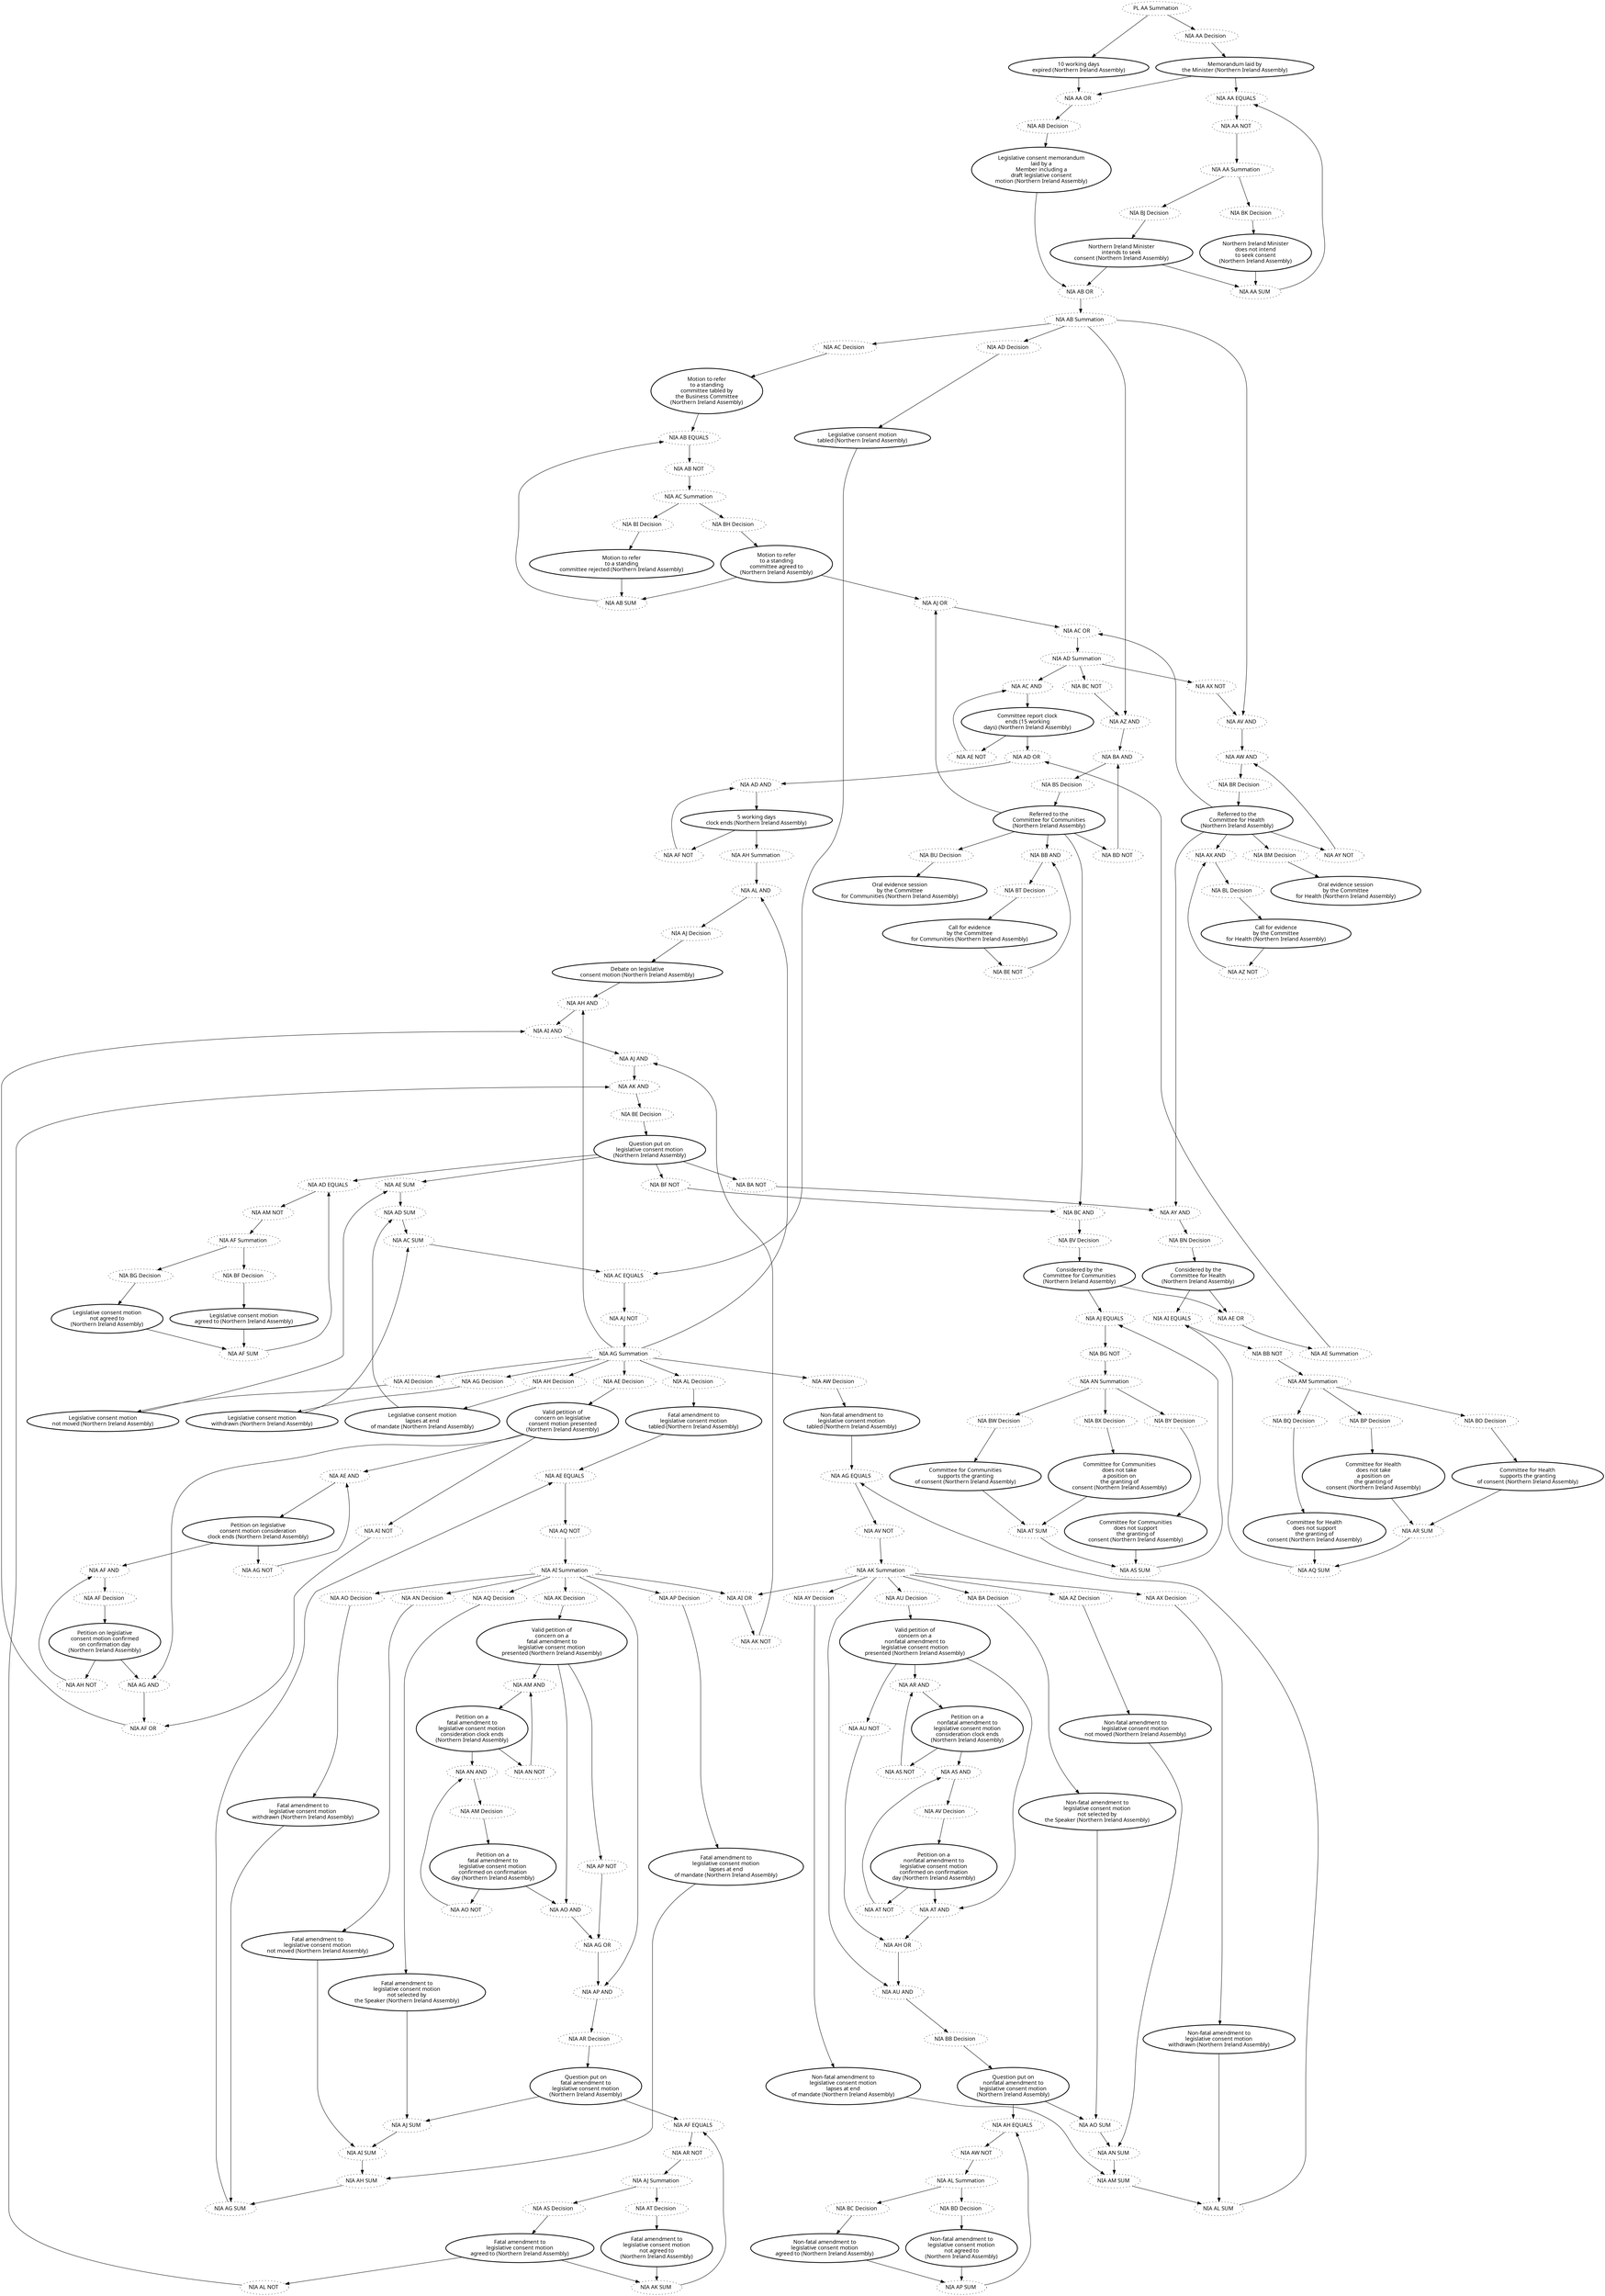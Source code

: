 digraph{graph[fontname="calibri"];node[fontname="calibri"];edge[fontname="calibri"];edge [style=solid, color=black];"1172"->"2605"[label=""];edge[style=solid, color=black];edge [style=solid, color=black];"1172"->"2726"[label=""];edge[style=solid, color=black];edge [style=solid, color=black];"2605"->"2670"[label=""];edge[style=solid, color=black];edge [style=solid, color=black];"2606"->"2670"[label=""];edge[style=solid, color=black];edge [style=solid, color=black];"2606"->"2718"[label=""];edge[style=solid, color=black];edge [style=solid, color=black];"2607"->"2671"[label=""];edge[style=solid, color=black];edge [style=solid, color=black];"2608"->"2702"[label=""];edge[style=solid, color=black];edge [style=solid, color=black];"2608"->"2671"[label=""];edge[style=solid, color=black];edge [style=solid, color=black];"2609"->"2702"[label=""];edge[style=solid, color=black];edge [style=solid, color=black];"2610"->"2719"[label=""];edge[style=solid, color=black];edge [style=solid, color=black];"2611"->"2703"[label=""];edge[style=solid, color=black];edge [style=solid, color=black];"2611"->"4079"[label=""];edge[style=solid, color=black];edge [style=solid, color=black];"2612"->"2703"[label=""];edge[style=solid, color=black];edge [style=solid, color=black];"2613"->"2672"[label=""];edge[style=solid, color=black];edge [style=solid, color=black];"2613"->"3862"[label=""];edge[style=solid, color=black];edge [style=solid, color=black];"2613"->"3868"[label=""];edge[style=solid, color=black];edge [style=solid, color=black];"2613"->"3856"[label=""];edge[style=solid, color=black];edge [style=solid, color=black];"2613"->"3869"[label=""];edge[style=solid, color=black];edge [style=solid, color=black];"2614"->"2683"[label=""];edge[style=solid, color=black];edge [style=solid, color=black];"2614"->"2673"[label=""];edge[style=solid, color=black];edge [style=solid, color=black];"2615"->"2684"[label=""];edge[style=solid, color=black];edge [style=solid, color=black];"2615"->"2766"[label=""];edge[style=solid, color=black];edge [style=solid, color=black];"2616"->"2720"[label=""];edge[style=solid, color=black];edge [style=solid, color=black];"2617"->"2653"[label=""];edge[style=solid, color=black];edge [style=solid, color=black];"2617"->"2655"[label=""];edge[style=solid, color=black];edge [style=solid, color=black];"2617"->"2687"[label=""];edge[style=solid, color=black];edge [style=solid, color=black];"2618"->"2654"[label=""];edge[style=solid, color=black];edge [style=solid, color=black];"2618"->"2685"[label=""];edge[style=solid, color=black];edge [style=solid, color=black];"2619"->"2686"[label=""];edge[style=solid, color=black];edge [style=solid, color=black];"2619"->"2655"[label=""];edge[style=solid, color=black];edge [style=solid, color=black];"2620"->"2704"[label=""];edge[style=solid, color=black];edge [style=solid, color=black];"2621"->"2705"[label=""];edge[style=solid, color=black];edge [style=solid, color=black];"2622"->"2706"[label=""];edge[style=solid, color=black];edge [style=solid, color=black];"2623"->"2706"[label=""];edge[style=solid, color=black];edge [style=solid, color=black];"2623"->"2721"[label=""];edge[style=solid, color=black];edge [style=solid, color=black];"2623"->"3864"[label=""];edge[style=solid, color=black];edge [style=solid, color=black];"2623"->"4088"[label=""];edge[style=solid, color=black];edge [style=solid, color=black];"2624"->"2707"[label=""];edge[style=solid, color=black];edge [style=solid, color=black];"2625"->"2707"[label=""];edge[style=solid, color=black];edge [style=solid, color=black];"2626"->"2656"[label=""];edge[style=solid, color=black];edge [style=solid, color=black];"2627"->"2661"[label=""];edge[style=solid, color=black];edge [style=solid, color=black];"2627"->"2663"[label=""];edge[style=solid, color=black];edge [style=solid, color=black];"2627"->"2694"[label=""];edge[style=solid, color=black];edge [style=solid, color=black];"2628"->"2692"[label=""];edge[style=solid, color=black];edge [style=solid, color=black];"2628"->"2662"[label=""];edge[style=solid, color=black];edge [style=solid, color=black];"2629"->"2693"[label=""];edge[style=solid, color=black];edge [style=solid, color=black];"2629"->"2663"[label=""];edge[style=solid, color=black];edge [style=solid, color=black];"2630"->"2723"[label=""];edge[style=solid, color=black];edge [style=solid, color=black];"2631"->"2708"[label=""];edge[style=solid, color=black];edge [style=solid, color=black];"2632"->"2709"[label=""];edge[style=solid, color=black];edge [style=solid, color=black];"2633"->"2710"[label=""];edge[style=solid, color=black];edge [style=solid, color=black];"2634"->"2711"[label=""];edge[style=solid, color=black];edge [style=solid, color=black];"2635"->"2711"[label=""];edge[style=solid, color=black];edge [style=solid, color=black];"2635"->"2722"[label=""];edge[style=solid, color=black];edge [style=solid, color=black];"2636"->"2690"[label=""];edge[style=solid, color=black];edge [style=solid, color=black];"2636"->"2712"[label=""];edge[style=solid, color=black];edge [style=solid, color=black];"2637"->"2712"[label=""];edge[style=solid, color=black];edge [style=solid, color=black];"2638"->"2666"[label=""];edge[style=solid, color=black];edge [style=solid, color=black];"2638"->"2668"[label=""];edge[style=solid, color=black];edge [style=solid, color=black];"2638"->"2699"[label=""];edge[style=solid, color=black];edge [style=solid, color=black];"2639"->"2697"[label=""];edge[style=solid, color=black];edge [style=solid, color=black];"2639"->"2667"[label=""];edge[style=solid, color=black];edge [style=solid, color=black];"2640"->"2698"[label=""];edge[style=solid, color=black];edge [style=solid, color=black];"2640"->"2668"[label=""];edge[style=solid, color=black];edge [style=solid, color=black];"2641"->"2724"[label=""];edge[style=solid, color=black];edge [style=solid, color=black];"2642"->"2713"[label=""];edge[style=solid, color=black];edge [style=solid, color=black];"2643"->"2714"[label=""];edge[style=solid, color=black];edge [style=solid, color=black];"2644"->"2715"[label=""];edge[style=solid, color=black];edge [style=solid, color=black];"2645"->"2716"[label=""];edge[style=solid, color=black];edge [style=solid, color=black];"2646"->"2716"[label=""];edge[style=solid, color=black];edge [style=solid, color=black];"2646"->"2725"[label=""];edge[style=solid, color=black];edge [style=solid, color=black];"2647"->"2717"[label=""];edge[style=solid, color=black];edge [style=solid, color=black];"2648"->"2717"[label=""];edge[style=solid, color=black];edge [style=solid, color=black];"2651"->"2614"[label=""];edge[style=solid, color=black];edge [style=solid, color=black];"2652"->"2615"[label=""];edge[style=solid, color=black];edge [style=solid, color=black];"2653"->"2618"[label=""];edge[style=solid, color=black];edge [style=solid, color=black];"2654"->"2731"[label=""];edge[style=solid, color=black];edge [style=solid, color=black];"2655"->"2675"[label=""];edge[style=solid, color=black];edge [style=solid, color=black];"2656"->"2657"[label=""];edge[style=solid, color=black];edge [style=solid, color=black];"2657"->"2658"[label=""];edge[style=solid, color=black];edge [style=solid, color=black];"2658"->"2659"[label=""];edge[style=solid, color=black];edge [style=solid, color=black];"2659"->"2756"[label=""];edge[style=solid, color=black];edge [style=solid, color=black];"2660"->"2735"[label=""];edge[style=solid, color=black];edge [style=solid, color=black];"2661"->"2628"[label=""];edge[style=solid, color=black];edge [style=solid, color=black];"2662"->"2738"[label=""];edge[style=solid, color=black];edge [style=solid, color=black];"2663"->"2676"[label=""];edge[style=solid, color=black];edge [style=solid, color=black];"2664"->"2743"[label=""];edge[style=solid, color=black];edge [style=solid, color=black];"2666"->"2639"[label=""];edge[style=solid, color=black];edge [style=solid, color=black];"2667"->"2747"[label=""];edge[style=solid, color=black];edge [style=solid, color=black];"2668"->"2677"[label=""];edge[style=solid, color=black];edge [style=solid, color=black];"2669"->"2753"[label=""];edge[style=solid, color=black];edge [style=solid, color=black];"2670"->"2727"[label=""];edge[style=solid, color=black];edge [style=solid, color=black];"2671"->"2760"[label=""];edge[style=solid, color=black];edge [style=solid, color=black];"2672"->"2762"[label=""];edge[style=solid, color=black];edge [style=solid, color=black];"2673"->"2652"[label=""];edge[style=solid, color=black];edge [style=solid, color=black];"2674"->"2763"[label=""];edge[style=solid, color=black];edge [style=solid, color=black];"2675"->"2657"[label=""];edge[style=solid, color=black];edge [style=solid, color=black];"2676"->"2664"[label=""];edge[style=solid, color=black];edge [style=solid, color=black];"2677"->"2669"[label=""];edge[style=solid, color=black];edge [style=solid, color=black];"2678"->"2689"[label=""];edge[style=solid, color=black];edge [style=solid, color=black];"2679"->"2759"[label=""];edge[style=solid, color=black];edge [style=solid, color=black];"2680"->"2761"[label=""];edge[style=solid, color=black];edge [style=solid, color=black];"2683"->"2651"[label=""];edge[style=solid, color=black];edge [style=solid, color=black];"2684"->"2652"[label=""];edge[style=solid, color=black];edge [style=solid, color=black];"2685"->"2653"[label=""];edge[style=solid, color=black];edge [style=solid, color=black];"2686"->"2654"[label=""];edge[style=solid, color=black];edge [style=solid, color=black];"2687"->"2675"[label=""];edge[style=solid, color=black];edge [style=solid, color=black];"2688"->"2765"[label=""];edge[style=solid, color=black];edge [style=solid, color=black];"2689"->"2658"[label=""];edge[style=solid, color=black];edge [style=solid, color=black];"2690"->"2659"[label=""];edge[style=solid, color=black];edge [style=solid, color=black];"2691"->"2764"[label=""];edge[style=solid, color=black];edge [style=solid, color=black];"2692"->"2661"[label=""];edge[style=solid, color=black];edge [style=solid, color=black];"2693"->"2662"[label=""];edge[style=solid, color=black];edge [style=solid, color=black];"2694"->"2676"[label=""];edge[style=solid, color=black];edge [style=solid, color=black];"2695"->"2767"[label=""];edge[style=solid, color=black];edge [style=solid, color=black];"2696"->"2768"[label=""];edge[style=solid, color=black];edge [style=solid, color=black];"2697"->"2666"[label=""];edge[style=solid, color=black];edge [style=solid, color=black];"2698"->"2667"[label=""];edge[style=solid, color=black];edge [style=solid, color=black];"2699"->"2677"[label=""];edge[style=solid, color=black];edge [style=solid, color=black];"2700"->"2769"[label=""];edge[style=solid, color=black];edge [style=solid, color=black];"2701"->"2775"[label=""];edge[style=solid, color=black];edge [style=solid, color=black];"2702"->"2718"[label=""];edge[style=solid, color=black];edge [style=solid, color=black];"2703"->"2719"[label=""];edge[style=solid, color=black];edge [style=solid, color=black];"2704"->"2720"[label=""];edge[style=solid, color=black];edge [style=solid, color=black];"2705"->"2704"[label=""];edge[style=solid, color=black];edge [style=solid, color=black];"2706"->"2705"[label=""];edge[style=solid, color=black];edge [style=solid, color=black];"2707"->"2721"[label=""];edge[style=solid, color=black];edge [style=solid, color=black];"2708"->"2723"[label=""];edge[style=solid, color=black];edge [style=solid, color=black];"2709"->"2708"[label=""];edge[style=solid, color=black];edge [style=solid, color=black];"2710"->"2709"[label=""];edge[style=solid, color=black];edge [style=solid, color=black];"2711"->"2710"[label=""];edge[style=solid, color=black];edge [style=solid, color=black];"2712"->"2722"[label=""];edge[style=solid, color=black];edge [style=solid, color=black];"2713"->"2724"[label=""];edge[style=solid, color=black];edge [style=solid, color=black];"2714"->"2713"[label=""];edge[style=solid, color=black];edge [style=solid, color=black];"2715"->"2714"[label=""];edge[style=solid, color=black];edge [style=solid, color=black];"2716"->"2715"[label=""];edge[style=solid, color=black];edge [style=solid, color=black];"2717"->"2725"[label=""];edge[style=solid, color=black];edge [style=solid, color=black];"2718"->"2679"[label=""];edge[style=solid, color=black];edge [style=solid, color=black];"2719"->"2680"[label=""];edge[style=solid, color=black];edge [style=solid, color=black];"2720"->"2688"[label=""];edge[style=solid, color=black];edge [style=solid, color=black];"2721"->"2691"[label=""];edge[style=solid, color=black];edge [style=solid, color=black];"2722"->"2696"[label=""];edge[style=solid, color=black];edge [style=solid, color=black];"2723"->"2695"[label=""];edge[style=solid, color=black];edge [style=solid, color=black];"2724"->"2700"[label=""];edge[style=solid, color=black];edge [style=solid, color=black];"2725"->"2701"[label=""];edge[style=solid, color=black];edge [style=solid, color=black];"2726"->"2606"[label=""];edge[style=solid, color=black];edge [style=solid, color=black];"2727"->"2607"[label=""];edge[style=solid, color=black];edge [style=solid, color=black];"2728"->"2610"[label=""];edge[style=solid, color=black];edge [style=solid, color=black];"2729"->"2616"[label=""];edge[style=solid, color=black];edge [style=solid, color=black];"2730"->"2617"[label=""];edge[style=solid, color=black];edge [style=solid, color=black];"2731"->"2619"[label=""];edge[style=solid, color=black];edge [style=solid, color=black];"2732"->"2620"[label=""];edge[style=solid, color=black];edge [style=solid, color=black];"2733"->"2621"[label=""];edge[style=solid, color=black];edge [style=solid, color=black];"2734"->"2622"[label=""];edge[style=solid, color=black];edge [style=solid, color=black];"2735"->"2626"[label=""];edge[style=solid, color=black];edge [style=solid, color=black];"2736"->"2627"[label=""];edge[style=solid, color=black];edge [style=solid, color=black];"2737"->"2630"[label=""];edge[style=solid, color=black];edge [style=solid, color=black];"2738"->"2629"[label=""];edge[style=solid, color=black];edge [style=solid, color=black];"2739"->"2633"[label=""];edge[style=solid, color=black];edge [style=solid, color=black];"2740"->"2631"[label=""];edge[style=solid, color=black];edge [style=solid, color=black];"2741"->"2632"[label=""];edge[style=solid, color=black];edge [style=solid, color=black];"2742"->"2634"[label=""];edge[style=solid, color=black];edge [style=solid, color=black];"2743"->"2635"[label=""];edge[style=solid, color=black];edge [style=solid, color=black];"2744"->"2636"[label=""];edge[style=solid, color=black];edge [style=solid, color=black];"2745"->"2637"[label=""];edge[style=solid, color=black];edge [style=solid, color=black];"2746"->"2638"[label=""];edge[style=solid, color=black];edge [style=solid, color=black];"2747"->"2640"[label=""];edge[style=solid, color=black];edge [style=solid, color=black];"2748"->"2641"[label=""];edge[style=solid, color=black];edge [style=solid, color=black];"2749"->"2642"[label=""];edge[style=solid, color=black];edge [style=solid, color=black];"2750"->"2643"[label=""];edge[style=solid, color=black];edge [style=solid, color=black];"2751"->"2644"[label=""];edge[style=solid, color=black];edge [style=solid, color=black];"2752"->"2645"[label=""];edge[style=solid, color=black];edge [style=solid, color=black];"2753"->"2646"[label=""];edge[style=solid, color=black];edge [style=solid, color=black];"2754"->"2647"[label=""];edge[style=solid, color=black];edge [style=solid, color=black];"2755"->"2648"[label=""];edge[style=solid, color=black];edge [style=solid, color=black];"2756"->"2623"[label=""];edge[style=solid, color=black];edge [style=solid, color=black];"2757"->"2624"[label=""];edge[style=solid, color=black];edge [style=solid, color=black];"2758"->"2625"[label=""];edge[style=solid, color=black];edge [style=solid, color=black];"2759"->"2773"[label=""];edge[style=solid, color=black];edge [style=solid, color=black];"2759"->"2774"[label=""];edge[style=solid, color=black];edge [style=solid, color=black];"2760"->"2728"[label=""];edge[style=solid, color=black];edge [style=solid, color=black];"2760"->"2729"[label=""];edge[style=solid, color=black];edge [style=solid, color=black];"2760"->"3866"[label=""];edge[style=solid, color=black];edge [style=solid, color=black];"2760"->"4081"[label=""];edge[style=solid, color=black];edge [style=solid, color=black];"2761"->"2771"[label=""];edge[style=solid, color=black];edge [style=solid, color=black];"2761"->"2772"[label=""];edge[style=solid, color=black];edge [style=solid, color=black];"2762"->"2651"[label=""];edge[style=solid, color=black];edge [style=solid, color=black];"2762"->"3861"[label=""];edge[style=solid, color=black];edge [style=solid, color=black];"2762"->"4085"[label=""];edge[style=solid, color=black];edge [style=solid, color=black];"2763"->"2673"[label=""];edge[style=solid, color=black];edge [style=solid, color=black];"2764"->"2757"[label=""];edge[style=solid, color=black];edge [style=solid, color=black];"2764"->"2758"[label=""];edge[style=solid, color=black];edge [style=solid, color=black];"2765"->"2730"[label=""];edge[style=solid, color=black];edge [style=solid, color=black];"2765"->"2732"[label=""];edge[style=solid, color=black];edge [style=solid, color=black];"2765"->"2733"[label=""];edge[style=solid, color=black];edge [style=solid, color=black];"2765"->"2734"[label=""];edge[style=solid, color=black];edge [style=solid, color=black];"2765"->"2656"[label=""];edge[style=solid, color=black];edge [style=solid, color=black];"2765"->"2660"[label=""];edge[style=solid, color=black];edge [style=solid, color=black];"2765"->"2737"[label=""];edge[style=solid, color=black];edge [style=solid, color=black];"2765"->"2748"[label=""];edge[style=solid, color=black];edge [style=solid, color=black];"2766"->"2660"[label=""];edge[style=solid, color=black];edge [style=solid, color=black];"2767"->"2678"[label=""];edge[style=solid, color=black];edge [style=solid, color=black];"2767"->"2736"[label=""];edge[style=solid, color=black];edge [style=solid, color=black];"2767"->"2739"[label=""];edge[style=solid, color=black];edge [style=solid, color=black];"2767"->"2740"[label=""];edge[style=solid, color=black];edge [style=solid, color=black];"2767"->"2741"[label=""];edge[style=solid, color=black];edge [style=solid, color=black];"2767"->"2742"[label=""];edge[style=solid, color=black];edge [style=solid, color=black];"2767"->"2664"[label=""];edge[style=solid, color=black];edge [style=solid, color=black];"2768"->"2745"[label=""];edge[style=solid, color=black];edge [style=solid, color=black];"2768"->"2744"[label=""];edge[style=solid, color=black];edge [style=solid, color=black];"2769"->"2678"[label=""];edge[style=solid, color=black];edge [style=solid, color=black];"2769"->"2746"[label=""];edge[style=solid, color=black];edge [style=solid, color=black];"2769"->"2752"[label=""];edge[style=solid, color=black];edge [style=solid, color=black];"2769"->"2749"[label=""];edge[style=solid, color=black];edge [style=solid, color=black];"2769"->"2750"[label=""];edge[style=solid, color=black];edge [style=solid, color=black];"2769"->"2751"[label=""];edge[style=solid, color=black];edge [style=solid, color=black];"2769"->"2669"[label=""];edge[style=solid, color=black];edge [style=solid, color=black];"2771"->"2611"[label=""];edge[style=solid, color=black];edge [style=solid, color=black];"2772"->"2612"[label=""];edge[style=solid, color=black];edge [style=solid, color=black];"2773"->"2608"[label=""];edge[style=solid, color=black];edge [style=solid, color=black];"2774"->"2609"[label=""];edge[style=solid, color=black];edge [style=solid, color=black];"2775"->"2754"[label=""];edge[style=solid, color=black];edge [style=solid, color=black];"2775"->"2755"[label=""];edge[style=solid, color=black];edge [style=solid, color=black];"3849"->"3863"[label=""];edge[style=solid, color=black];edge [style=solid, color=black];"3851"->"2674"[label=""];edge[style=solid, color=black];edge [style=solid, color=black];"3851"->"3872"[label=""];edge[style=solid, color=black];edge [style=solid, color=black];"3852"->"3871"[label=""];edge[style=solid, color=black];edge [style=solid, color=black];"3853"->"3871"[label=""];edge[style=solid, color=black];edge [style=solid, color=black];"3854"->"3870"[label=""];edge[style=solid, color=black];edge [style=solid, color=black];"3855"->"3849"[label=""];edge[style=solid, color=black];edge [style=solid, color=black];"3856"->"3850"[label=""];edge[style=solid, color=black];edge [style=solid, color=black];"3857"->"3851"[label=""];edge[style=solid, color=black];edge [style=solid, color=black];"3858"->"3852"[label=""];edge[style=solid, color=black];edge [style=solid, color=black];"3859"->"3853"[label=""];edge[style=solid, color=black];edge [style=solid, color=black];"3860"->"3854"[label=""];edge[style=solid, color=black];edge [style=solid, color=black];"3861"->"3866"[label=""];edge[style=solid, color=black];edge [style=solid, color=black];"3862"->"3867"[label=""];edge[style=solid, color=black];edge [style=solid, color=black];"3863"->"3868"[label=""];edge[style=solid, color=black];edge [style=solid, color=black];"3864"->"3869"[label=""];edge[style=solid, color=black];edge [style=solid, color=black];"3865"->"3873"[label=""];edge[style=solid, color=black];edge [style=solid, color=black];"3866"->"3867"[label=""];edge[style=solid, color=black];edge [style=solid, color=black];"3867"->"4090"[label=""];edge[style=solid, color=black];edge [style=solid, color=black];"3868"->"3855"[label=""];edge[style=solid, color=black];edge [style=solid, color=black];"3869"->"3857"[label=""];edge[style=solid, color=black];edge [style=solid, color=black];"3870"->"3872"[label=""];edge[style=solid, color=black];edge [style=solid, color=black];"3871"->"3870"[label=""];edge[style=solid, color=black];edge [style=solid, color=black];"3872"->"3865"[label=""];edge[style=solid, color=black];edge [style=solid, color=black];"3873"->"3858"[label=""];edge[style=solid, color=black];edge [style=solid, color=black];"3873"->"3859"[label=""];edge[style=solid, color=black];edge [style=solid, color=black];"3873"->"3860"[label=""];edge[style=solid, color=black];edge [style=solid, color=black];"4072"->"4079"[label=""];edge[style=solid, color=black];edge [style=solid, color=black];"4072"->"4083"[label=""];edge[style=solid, color=black];edge [style=solid, color=black];"4072"->"4093"[label=""];edge[style=solid, color=black];edge [style=solid, color=black];"4072"->"4084"[label=""];edge[style=solid, color=black];edge [style=solid, color=black];"4072"->"4086"[label=""];edge[style=solid, color=black];edge [style=solid, color=black];"4073"->"4087"[label=""];edge[style=solid, color=black];edge [style=solid, color=black];"4075"->"2674"[label=""];edge[style=solid, color=black];edge [style=solid, color=black];"4075"->"4100"[label=""];edge[style=solid, color=black];edge [style=solid, color=black];"4076"->"4099"[label=""];edge[style=solid, color=black];edge [style=solid, color=black];"4077"->"4099"[label=""];edge[style=solid, color=black];edge [style=solid, color=black];"4078"->"4098"[label=""];edge[style=solid, color=black];edge [style=solid, color=black];"4079"->"2672"[label=""];edge[style=solid, color=black];edge [style=solid, color=black];"4081"->"4082"[label=""];edge[style=solid, color=black];edge [style=solid, color=black];"4082"->"4091"[label=""];edge[style=solid, color=black];edge [style=solid, color=black];"4083"->"4092"[label=""];edge[style=solid, color=black];edge [style=solid, color=black];"4084"->"4094"[label=""];edge[style=solid, color=black];edge [style=solid, color=black];"4085"->"4081"[label=""];edge[style=solid, color=black];edge [style=solid, color=black];"4086"->"4082"[label=""];edge[style=solid, color=black];edge [style=solid, color=black];"4087"->"4083"[label=""];edge[style=solid, color=black];edge [style=solid, color=black];"4088"->"4084"[label=""];edge[style=solid, color=black];edge [style=solid, color=black];"4089"->"4101"[label=""];edge[style=solid, color=black];edge [style=solid, color=black];"4090"->"2613"[label=""];edge[style=solid, color=black];edge [style=solid, color=black];"4091"->"4072"[label=""];edge[style=solid, color=black];edge [style=solid, color=black];"4092"->"4073"[label=""];edge[style=solid, color=black];edge [style=solid, color=black];"4093"->"4074"[label=""];edge[style=solid, color=black];edge [style=solid, color=black];"4094"->"4075"[label=""];edge[style=solid, color=black];edge [style=solid, color=black];"4095"->"4076"[label=""];edge[style=solid, color=black];edge [style=solid, color=black];"4096"->"4077"[label=""];edge[style=solid, color=black];edge [style=solid, color=black];"4097"->"4078"[label=""];edge[style=solid, color=black];edge [style=solid, color=black];"4098"->"4100"[label=""];edge[style=solid, color=black];edge [style=solid, color=black];"4099"->"4098"[label=""];edge[style=solid, color=black];edge [style=solid, color=black];"4100"->"4089"[label=""];edge[style=solid, color=black];edge [style=solid, color=black];"4101"->"4095"[label=""];edge[style=solid, color=black];edge [style=solid, color=black];"4101"->"4096"[label=""];edge[style=solid, color=black];edge [style=solid, color=black];"4101"->"4097"[label=""];edge[style=solid, color=black];"1172" [label="PL AA Summation ", style=dotted];"2605" [label="10 working days\nexpired (Northern Ireland Assembly)", style=bold];"2606" [label="Memorandum laid by\nthe Minister (Northern Ireland Assembly)", style=bold];"2607" [label="Legislative consent memorandum\nlaid by a\nMember including a\ndraft legislative consent\nmotion (Northern Ireland Assembly)", style=bold];"2608" [label="Northern Ireland Minister\nintends to seek\nconsent (Northern Ireland Assembly)", style=bold];"2609" [label="Northern Ireland Minister\ndoes not intend\nto seek consent\n(Northern Ireland Assembly)", style=bold];"2610" [label="Motion to refer\nto a standing\ncommittee tabled by\nthe Business Committee\n(Northern Ireland Assembly)", style=bold];"2611" [label="Motion to refer\nto a standing\ncommittee agreed to\n(Northern Ireland Assembly)", style=bold];"2612" [label="Motion to refer\nto a standing\ncommittee rejected (Northern Ireland Assembly)", style=bold];"2613" [label="Referred to the\nCommittee for Health\n(Northern Ireland Assembly)", style=bold];"2614" [label="Committee report clock\nends (15 working\ndays) (Northern Ireland Assembly)", style=bold];"2615" [label="5 working days\nclock ends (Northern Ireland Assembly)", style=bold];"2616" [label="Legislative consent motion\ntabled (Northern Ireland Assembly)", style=bold];"2617" [label="Valid petition of\nconcern on legislative\nconsent motion presented\n(Northern Ireland Assembly)", style=bold];"2618" [label="Petition on legislative\nconsent motion consideration\nclock ends (Northern Ireland Assembly)", style=bold];"2619" [label="Petition on legislative\nconsent motion confirmed\non confirmation day\n(Northern Ireland Assembly)", style=bold];"2620" [label="Legislative consent motion\nwithdrawn (Northern Ireland Assembly)", style=bold];"2621" [label="Legislative consent motion\nlapses at end\nof mandate (Northern Ireland Assembly)", style=bold];"2622" [label="Legislative consent motion\nnot moved (Northern Ireland Assembly)", style=bold];"2623" [label="Question put on\nlegislative consent motion\n(Northern Ireland Assembly)", style=bold];"2624" [label="Legislative consent motion\nagreed to (Northern Ireland Assembly)", style=bold];"2625" [label="Legislative consent motion\nnot agreed to\n(Northern Ireland Assembly)", style=bold];"2626" [label="Debate on legislative\nconsent motion (Northern Ireland Assembly)", style=bold];"2627" [label="Valid petition of\nconcern on a\nfatal amendment to\nlegislative consent motion\npresented (Northern Ireland Assembly)", style=bold];"2628" [label="Petition on a\nfatal amendment to\nlegislative consent motion\nconsideration clock ends\n(Northern Ireland Assembly)", style=bold];"2629" [label="Petition on a\nfatal amendment to\nlegislative consent motion\nconfirmed on confirmation\nday (Northern Ireland Assembly)", style=bold];"2630" [label="Fatal amendment to\nlegislative consent motion\ntabled (Northern Ireland Assembly)", style=bold];"2631" [label="Fatal amendment to\nlegislative consent motion\nwithdrawn (Northern Ireland Assembly)", style=bold];"2632" [label="Fatal amendment to\nlegislative consent motion\nlapses at end\nof mandate (Northern Ireland Assembly)", style=bold];"2633" [label="Fatal amendment to\nlegislative consent motion\nnot moved (Northern Ireland Assembly)", style=bold];"2634" [label="Fatal amendment to\nlegislative consent motion\nnot selected by\nthe Speaker (Northern Ireland Assembly)", style=bold];"2635" [label="Question put on\nfatal amendment to\nlegislative consent motion\n(Northern Ireland Assembly)", style=bold];"2636" [label="Fatal amendment to\nlegislative consent motion\nagreed to (Northern Ireland Assembly)", style=bold];"2637" [label="Fatal amendment to\nlegislative consent motion\nnot agreed to\n(Northern Ireland Assembly)", style=bold];"2638" [label="Valid petition of\nconcern on a\nnonfatal amendment to\nlegislative consent motion\npresented (Northern Ireland Assembly)", style=bold];"2639" [label="Petition on a\nnonfatal amendment to\nlegislative consent motion\nconsideration clock ends\n(Northern Ireland Assembly)", style=bold];"2640" [label="Petition on a\nnonfatal amendment to\nlegislative consent motion\nconfirmed on confirmation\nday (Northern Ireland Assembly)", style=bold];"2641" [label="Non-fatal amendment to\nlegislative consent motion\ntabled (Northern Ireland Assembly)", style=bold];"2642" [label="Non-fatal amendment to\nlegislative consent motion\nwithdrawn (Northern Ireland Assembly)", style=bold];"2643" [label="Non-fatal amendment to\nlegislative consent motion\nlapses at end\nof mandate (Northern Ireland Assembly)", style=bold];"2644" [label="Non-fatal amendment to\nlegislative consent motion\nnot moved (Northern Ireland Assembly)", style=bold];"2645" [label="Non-fatal amendment to\nlegislative consent motion\nnot selected by\nthe Speaker (Northern Ireland Assembly)", style=bold];"2646" [label="Question put on\nnonfatal amendment to\nlegislative consent motion\n(Northern Ireland Assembly)", style=bold];"2647" [label="Non-fatal amendment to\nlegislative consent motion\nagreed to (Northern Ireland Assembly)", style=bold];"2648" [label="Non-fatal amendment to\nlegislative consent motion\nnot agreed to\n(Northern Ireland Assembly)", style=bold];"2651" [label="NIA AC AND ", style=dotted];"2652" [label="NIA AD AND ", style=dotted];"2653" [label="NIA AE AND ", style=dotted];"2654" [label="NIA AF AND ", style=dotted];"2655" [label="NIA AG AND ", style=dotted];"2656" [label="NIA AH AND ", style=dotted];"2657" [label="NIA AI AND ", style=dotted];"2658" [label="NIA AJ AND ", style=dotted];"2659" [label="NIA AK AND ", style=dotted];"2660" [label="NIA AL AND ", style=dotted];"2661" [label="NIA AM AND ", style=dotted];"2662" [label="NIA AN AND ", style=dotted];"2663" [label="NIA AO AND ", style=dotted];"2664" [label="NIA AP AND ", style=dotted];"2666" [label="NIA AR AND ", style=dotted];"2667" [label="NIA AS AND ", style=dotted];"2668" [label="NIA AT AND ", style=dotted];"2669" [label="NIA AU AND ", style=dotted];"2670" [label="NIA AA OR ", style=dotted];"2671" [label="NIA AB OR ", style=dotted];"2672" [label="NIA AC OR ", style=dotted];"2673" [label="NIA AD OR ", style=dotted];"2674" [label="NIA AE OR ", style=dotted];"2675" [label="NIA AF OR ", style=dotted];"2676" [label="NIA AG OR ", style=dotted];"2677" [label="NIA AH OR ", style=dotted];"2678" [label="NIA AI OR ", style=dotted];"2679" [label="NIA AA NOT ", style=dotted];"2680" [label="NIA AB NOT ", style=dotted];"2683" [label="NIA AE NOT ", style=dotted];"2684" [label="NIA AF NOT ", style=dotted];"2685" [label="NIA AG NOT ", style=dotted];"2686" [label="NIA AH NOT ", style=dotted];"2687" [label="NIA AI NOT ", style=dotted];"2688" [label="NIA AJ NOT ", style=dotted];"2689" [label="NIA AK NOT ", style=dotted];"2690" [label="NIA AL NOT ", style=dotted];"2691" [label="NIA AM NOT ", style=dotted];"2692" [label="NIA AN NOT ", style=dotted];"2693" [label="NIA AO NOT ", style=dotted];"2694" [label="NIA AP NOT ", style=dotted];"2695" [label="NIA AQ NOT ", style=dotted];"2696" [label="NIA AR NOT ", style=dotted];"2697" [label="NIA AS NOT ", style=dotted];"2698" [label="NIA AT NOT ", style=dotted];"2699" [label="NIA AU NOT ", style=dotted];"2700" [label="NIA AV NOT ", style=dotted];"2701" [label="NIA AW NOT ", style=dotted];"2702" [label="NIA AA SUM ", style=dotted];"2703" [label="NIA AB SUM ", style=dotted];"2704" [label="NIA AC SUM ", style=dotted];"2705" [label="NIA AD SUM ", style=dotted];"2706" [label="NIA AE SUM ", style=dotted];"2707" [label="NIA AF SUM ", style=dotted];"2708" [label="NIA AG SUM ", style=dotted];"2709" [label="NIA AH SUM ", style=dotted];"2710" [label="NIA AI SUM ", style=dotted];"2711" [label="NIA AJ SUM ", style=dotted];"2712" [label="NIA AK SUM ", style=dotted];"2713" [label="NIA AL SUM ", style=dotted];"2714" [label="NIA AM SUM ", style=dotted];"2715" [label="NIA AN SUM ", style=dotted];"2716" [label="NIA AO SUM ", style=dotted];"2717" [label="NIA AP SUM ", style=dotted];"2718" [label="NIA AA EQUALS ", style=dotted];"2719" [label="NIA AB EQUALS ", style=dotted];"2720" [label="NIA AC EQUALS ", style=dotted];"2721" [label="NIA AD EQUALS ", style=dotted];"2722" [label="NIA AF EQUALS ", style=dotted];"2723" [label="NIA AE EQUALS ", style=dotted];"2724" [label="NIA AG EQUALS ", style=dotted];"2725" [label="NIA AH EQUALS ", style=dotted];"2726" [label="NIA AA Decision ", style=dotted];"2727" [label="NIA AB Decision ", style=dotted];"2728" [label="NIA AC Decision ", style=dotted];"2729" [label="NIA AD Decision ", style=dotted];"2730" [label="NIA AE Decision ", style=dotted];"2731" [label="NIA AF Decision ", style=dotted];"2732" [label="NIA AG Decision ", style=dotted];"2733" [label="NIA AH Decision ", style=dotted];"2734" [label="NIA AI Decision ", style=dotted];"2735" [label="NIA AJ Decision ", style=dotted];"2736" [label="NIA AK Decision ", style=dotted];"2737" [label="NIA AL Decision ", style=dotted];"2738" [label="NIA AM Decision ", style=dotted];"2739" [label="NIA AN Decision ", style=dotted];"2740" [label="NIA AO Decision ", style=dotted];"2741" [label="NIA AP Decision ", style=dotted];"2742" [label="NIA AQ Decision ", style=dotted];"2743" [label="NIA AR Decision ", style=dotted];"2744" [label="NIA AS Decision ", style=dotted];"2745" [label="NIA AT Decision ", style=dotted];"2746" [label="NIA AU Decision ", style=dotted];"2747" [label="NIA AV Decision ", style=dotted];"2748" [label="NIA AW Decision ", style=dotted];"2749" [label="NIA AX Decision ", style=dotted];"2750" [label="NIA AY Decision ", style=dotted];"2751" [label="NIA AZ Decision ", style=dotted];"2752" [label="NIA BA Decision ", style=dotted];"2753" [label="NIA BB Decision ", style=dotted];"2754" [label="NIA BC Decision ", style=dotted];"2755" [label="NIA BD Decision ", style=dotted];"2756" [label="NIA BE Decision ", style=dotted];"2757" [label="NIA BF Decision ", style=dotted];"2758" [label="NIA BG Decision ", style=dotted];"2759" [label="NIA AA Summation ", style=dotted];"2760" [label="NIA AB Summation ", style=dotted];"2761" [label="NIA AC Summation ", style=dotted];"2762" [label="NIA AD Summation ", style=dotted];"2763" [label="NIA AE Summation ", style=dotted];"2764" [label="NIA AF Summation ", style=dotted];"2765" [label="NIA AG Summation ", style=dotted];"2766" [label="NIA AH Summation ", style=dotted];"2767" [label="NIA AI Summation ", style=dotted];"2768" [label="NIA AJ Summation ", style=dotted];"2769" [label="NIA AK Summation ", style=dotted];"2771" [label="NIA BH Decision ", style=dotted];"2772" [label="NIA BI Decision ", style=dotted];"2773" [label="NIA BJ Decision ", style=dotted];"2774" [label="NIA BK Decision ", style=dotted];"2775" [label="NIA AL Summation ", style=dotted];"3849" [label="Call for evidence\nby the Committee\nfor Health (Northern Ireland Assembly)", style=bold];"3851" [label="Considered by the\nCommittee for Health\n(Northern Ireland Assembly)", style=bold];"3852" [label="Committee for Health\nsupports the granting\nof consent (Northern Ireland Assembly)", style=bold];"3853" [label="Committee for Health\ndoes not take\na position on\nthe granting of\nconsent (Northern Ireland Assembly)", style=bold];"3854" [label="Committee for Health\ndoes not support\nthe granting of\nconsent (Northern Ireland Assembly)", style=bold];"3855" [label="NIA BL Decision ", style=dotted];"3856" [label="NIA BM Decision ", style=dotted];"3857" [label="NIA BN Decision ", style=dotted];"3858" [label="NIA BO Decision ", style=dotted];"3859" [label="NIA BP Decision ", style=dotted];"3860" [label="NIA BQ Decision ", style=dotted];"3861" [label="NIA AX NOT ", style=dotted];"3862" [label="NIA AY NOT ", style=dotted];"3863" [label="NIA AZ NOT ", style=dotted];"3864" [label="NIA BA NOT ", style=dotted];"3865" [label="NIA BB NOT ", style=dotted];"3866" [label="NIA AV AND ", style=dotted];"3867" [label="NIA AW AND ", style=dotted];"3868" [label="NIA AX AND ", style=dotted];"3869" [label="NIA AY AND ", style=dotted];"3870" [label="NIA AQ SUM ", style=dotted];"3871" [label="NIA AR SUM ", style=dotted];"3872" [label="NIA AI EQUALS ", style=dotted];"3873" [label="NIA AM Summation ", style=dotted];"4072" [label="Referred to the\nCommittee for Communities\n(Northern Ireland Assembly)", style=bold];"4073" [label="Call for evidence\nby the Committee\nfor Communities (Northern Ireland Assembly)", style=bold];"4075" [label="Considered by the\nCommittee for Communities\n(Northern Ireland Assembly)", style=bold];"4076" [label="Committee for Communities\nsupports the granting\nof consent (Northern Ireland Assembly)", style=bold];"4077" [label="Committee for Communities\ndoes not take\na position on\nthe granting of\nconsent (Northern Ireland Assembly)", style=bold];"4078" [label="Committee for Communities\ndoes not support\nthe granting of\nconsent (Northern Ireland Assembly)", style=bold];"4079" [label="NIA AJ OR ", style=dotted];"4081" [label="NIA AZ AND ", style=dotted];"4082" [label="NIA BA AND ", style=dotted];"4083" [label="NIA BB AND ", style=dotted];"4084" [label="NIA BC AND ", style=dotted];"4085" [label="NIA BC NOT ", style=dotted];"4086" [label="NIA BD NOT ", style=dotted];"4087" [label="NIA BE NOT ", style=dotted];"4088" [label="NIA BF NOT ", style=dotted];"4089" [label="NIA BG NOT ", style=dotted];"4090" [label="NIA BR Decision ", style=dotted];"4091" [label="NIA BS Decision ", style=dotted];"4092" [label="NIA BT Decision ", style=dotted];"4093" [label="NIA BU Decision ", style=dotted];"4094" [label="NIA BV Decision ", style=dotted];"4095" [label="NIA BW Decision ", style=dotted];"4096" [label="NIA BX Decision ", style=dotted];"4097" [label="NIA BY Decision ", style=dotted];"4098" [label="NIA AS SUM ", style=dotted];"4099" [label="NIA AT SUM ", style=dotted];"4100" [label="NIA AJ EQUALS ", style=dotted];"4101" [label="NIA AN Summation ", style=dotted];"3850" [label="Oral evidence session\nby the Committee\nfor Health (Northern Ireland Assembly)", style=bold];"4074" [label="Oral evidence session\nby the Committee\nfor Communities (Northern Ireland Assembly)", style=bold];}

